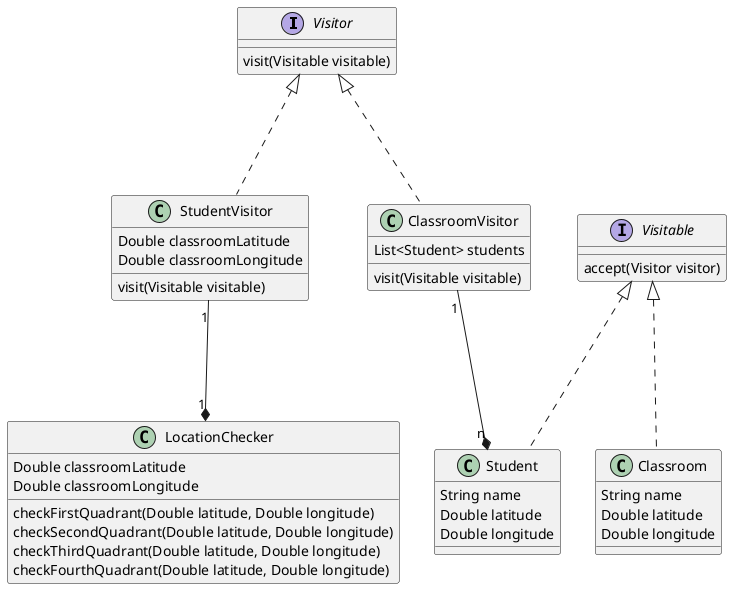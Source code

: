@startuml
interface Visitor {
    visit(Visitable visitable)
}
interface Visitable {
    accept(Visitor visitor)
}
class ClassroomVisitor {
    List<Student> students
    visit(Visitable visitable)
}

class StudentVisitor {
    Double classroomLatitude
    Double classroomLongitude

    visit(Visitable visitable)
}

class Student {
    String name
    Double latitude
    Double longitude
}

class Classroom {
    String name
    Double latitude
    Double longitude
}

class LocationChecker {
    Double classroomLatitude
    Double classroomLongitude

    checkFirstQuadrant(Double latitude, Double longitude)
    checkSecondQuadrant(Double latitude, Double longitude)
    checkThirdQuadrant(Double latitude, Double longitude)
    checkFourthQuadrant(Double latitude, Double longitude)
}

Visitor <|... ClassroomVisitor
Visitor <|... StudentVisitor

Visitable <|... Student
Visitable <|... Classroom

ClassroomVisitor "1" ---* "n" Student
StudentVisitor "1" ---* "1" LocationChecker

@enduml